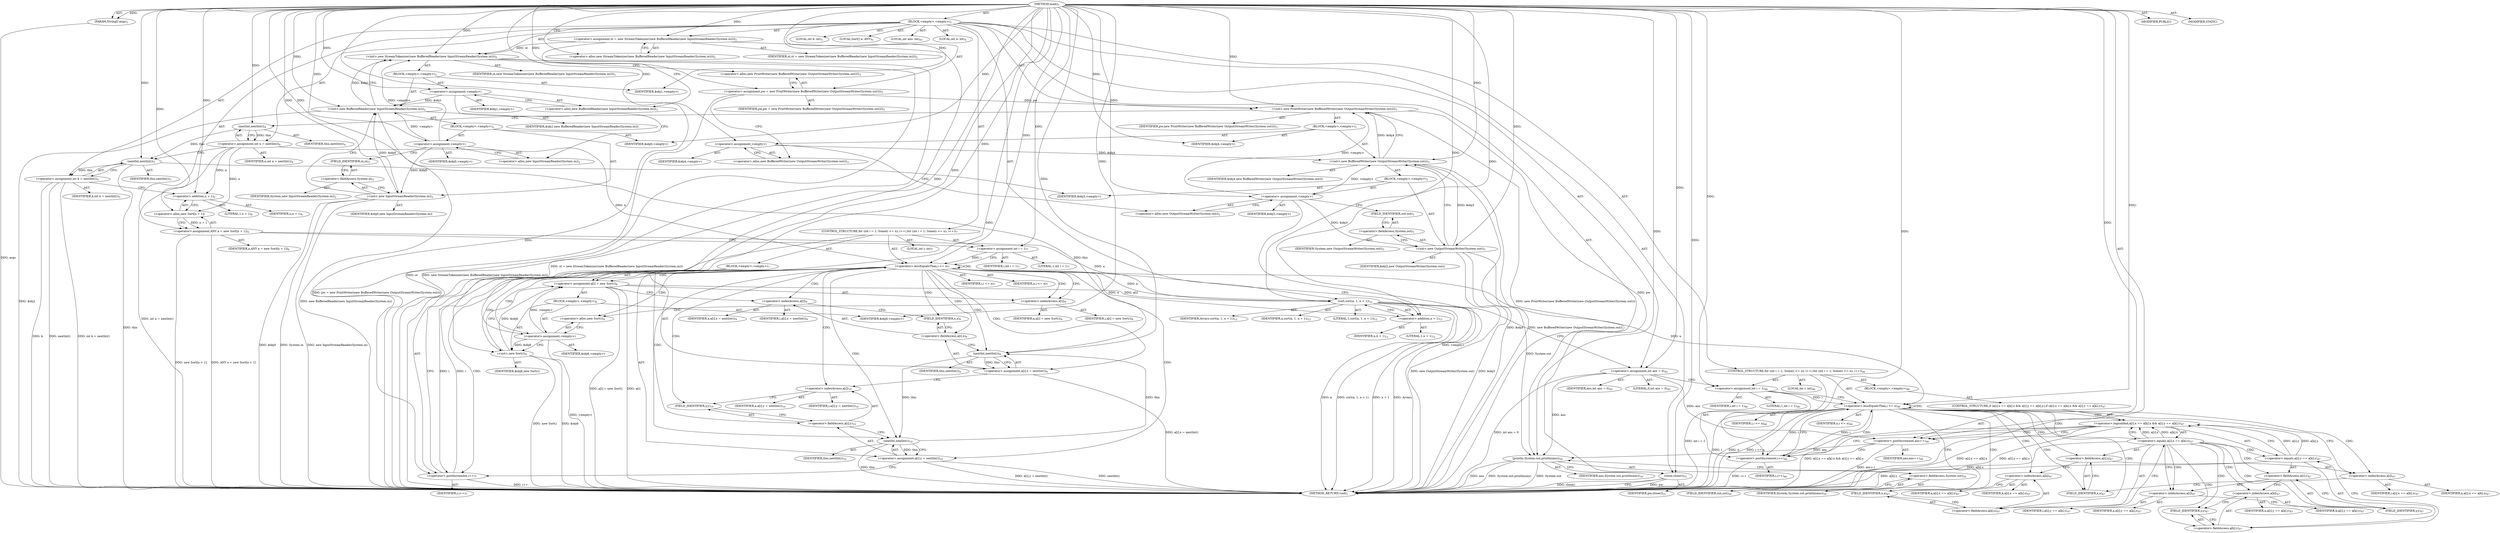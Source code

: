 digraph "main" {  
"17" [label = <(METHOD,main)<SUB>1</SUB>> ]
"18" [label = <(PARAM,String[] args)<SUB>1</SUB>> ]
"19" [label = <(BLOCK,&lt;empty&gt;,&lt;empty&gt;)<SUB>1</SUB>> ]
"20" [label = <(&lt;operator&gt;.assignment,st = new StreamTokenizer(new BufferedReader(new InputStreamReader(System.in))))<SUB>2</SUB>> ]
"21" [label = <(IDENTIFIER,st,st = new StreamTokenizer(new BufferedReader(new InputStreamReader(System.in))))<SUB>2</SUB>> ]
"22" [label = <(&lt;operator&gt;.alloc,new StreamTokenizer(new BufferedReader(new InputStreamReader(System.in))))<SUB>2</SUB>> ]
"23" [label = <(&lt;init&gt;,new StreamTokenizer(new BufferedReader(new InputStreamReader(System.in))))<SUB>2</SUB>> ]
"24" [label = <(IDENTIFIER,st,new StreamTokenizer(new BufferedReader(new InputStreamReader(System.in))))<SUB>2</SUB>> ]
"25" [label = <(BLOCK,&lt;empty&gt;,&lt;empty&gt;)<SUB>2</SUB>> ]
"26" [label = <(&lt;operator&gt;.assignment,&lt;empty&gt;)> ]
"27" [label = <(IDENTIFIER,$obj1,&lt;empty&gt;)> ]
"28" [label = <(&lt;operator&gt;.alloc,new BufferedReader(new InputStreamReader(System.in)))<SUB>2</SUB>> ]
"29" [label = <(&lt;init&gt;,new BufferedReader(new InputStreamReader(System.in)))<SUB>2</SUB>> ]
"30" [label = <(IDENTIFIER,$obj1,new BufferedReader(new InputStreamReader(System.in)))> ]
"31" [label = <(BLOCK,&lt;empty&gt;,&lt;empty&gt;)<SUB>2</SUB>> ]
"32" [label = <(&lt;operator&gt;.assignment,&lt;empty&gt;)> ]
"33" [label = <(IDENTIFIER,$obj0,&lt;empty&gt;)> ]
"34" [label = <(&lt;operator&gt;.alloc,new InputStreamReader(System.in))<SUB>2</SUB>> ]
"35" [label = <(&lt;init&gt;,new InputStreamReader(System.in))<SUB>2</SUB>> ]
"36" [label = <(IDENTIFIER,$obj0,new InputStreamReader(System.in))> ]
"37" [label = <(&lt;operator&gt;.fieldAccess,System.in)<SUB>2</SUB>> ]
"38" [label = <(IDENTIFIER,System,new InputStreamReader(System.in))<SUB>2</SUB>> ]
"39" [label = <(FIELD_IDENTIFIER,in,in)<SUB>2</SUB>> ]
"40" [label = <(IDENTIFIER,$obj0,&lt;empty&gt;)> ]
"41" [label = <(IDENTIFIER,$obj1,&lt;empty&gt;)> ]
"42" [label = <(&lt;operator&gt;.assignment,pw = new PrintWriter(new BufferedWriter(new OutputStreamWriter(System.out))))<SUB>3</SUB>> ]
"43" [label = <(IDENTIFIER,pw,pw = new PrintWriter(new BufferedWriter(new OutputStreamWriter(System.out))))<SUB>3</SUB>> ]
"44" [label = <(&lt;operator&gt;.alloc,new PrintWriter(new BufferedWriter(new OutputStreamWriter(System.out))))<SUB>3</SUB>> ]
"45" [label = <(&lt;init&gt;,new PrintWriter(new BufferedWriter(new OutputStreamWriter(System.out))))<SUB>3</SUB>> ]
"46" [label = <(IDENTIFIER,pw,new PrintWriter(new BufferedWriter(new OutputStreamWriter(System.out))))<SUB>3</SUB>> ]
"47" [label = <(BLOCK,&lt;empty&gt;,&lt;empty&gt;)<SUB>3</SUB>> ]
"48" [label = <(&lt;operator&gt;.assignment,&lt;empty&gt;)> ]
"49" [label = <(IDENTIFIER,$obj4,&lt;empty&gt;)> ]
"50" [label = <(&lt;operator&gt;.alloc,new BufferedWriter(new OutputStreamWriter(System.out)))<SUB>3</SUB>> ]
"51" [label = <(&lt;init&gt;,new BufferedWriter(new OutputStreamWriter(System.out)))<SUB>3</SUB>> ]
"52" [label = <(IDENTIFIER,$obj4,new BufferedWriter(new OutputStreamWriter(System.out)))> ]
"53" [label = <(BLOCK,&lt;empty&gt;,&lt;empty&gt;)<SUB>3</SUB>> ]
"54" [label = <(&lt;operator&gt;.assignment,&lt;empty&gt;)> ]
"55" [label = <(IDENTIFIER,$obj3,&lt;empty&gt;)> ]
"56" [label = <(&lt;operator&gt;.alloc,new OutputStreamWriter(System.out))<SUB>3</SUB>> ]
"57" [label = <(&lt;init&gt;,new OutputStreamWriter(System.out))<SUB>3</SUB>> ]
"58" [label = <(IDENTIFIER,$obj3,new OutputStreamWriter(System.out))> ]
"59" [label = <(&lt;operator&gt;.fieldAccess,System.out)<SUB>3</SUB>> ]
"60" [label = <(IDENTIFIER,System,new OutputStreamWriter(System.out))<SUB>3</SUB>> ]
"61" [label = <(FIELD_IDENTIFIER,out,out)<SUB>3</SUB>> ]
"62" [label = <(IDENTIFIER,$obj3,&lt;empty&gt;)> ]
"63" [label = <(IDENTIFIER,$obj4,&lt;empty&gt;)> ]
"64" [label = <(LOCAL,int n: int)<SUB>4</SUB>> ]
"65" [label = <(&lt;operator&gt;.assignment,int n = nextInt())<SUB>4</SUB>> ]
"66" [label = <(IDENTIFIER,n,int n = nextInt())<SUB>4</SUB>> ]
"67" [label = <(nextInt,nextInt())<SUB>4</SUB>> ]
"68" [label = <(IDENTIFIER,this,nextInt())<SUB>4</SUB>> ]
"69" [label = <(LOCAL,int k: int)<SUB>5</SUB>> ]
"70" [label = <(&lt;operator&gt;.assignment,int k = nextInt())<SUB>5</SUB>> ]
"71" [label = <(IDENTIFIER,k,int k = nextInt())<SUB>5</SUB>> ]
"72" [label = <(nextInt,nextInt())<SUB>5</SUB>> ]
"73" [label = <(IDENTIFIER,this,nextInt())<SUB>5</SUB>> ]
"74" [label = <(LOCAL,Sort[] a: ANY)<SUB>6</SUB>> ]
"75" [label = <(&lt;operator&gt;.assignment,ANY a = new Sort[n + 1])<SUB>6</SUB>> ]
"76" [label = <(IDENTIFIER,a,ANY a = new Sort[n + 1])<SUB>6</SUB>> ]
"77" [label = <(&lt;operator&gt;.alloc,new Sort[n + 1])> ]
"78" [label = <(&lt;operator&gt;.addition,n + 1)<SUB>6</SUB>> ]
"79" [label = <(IDENTIFIER,n,n + 1)<SUB>6</SUB>> ]
"80" [label = <(LITERAL,1,n + 1)<SUB>6</SUB>> ]
"81" [label = <(CONTROL_STRUCTURE,for (int i = 1; Some(i &lt;= n); i++),for (int i = 1; Some(i &lt;= n); i++))<SUB>7</SUB>> ]
"82" [label = <(LOCAL,int i: int)<SUB>7</SUB>> ]
"83" [label = <(&lt;operator&gt;.assignment,int i = 1)<SUB>7</SUB>> ]
"84" [label = <(IDENTIFIER,i,int i = 1)<SUB>7</SUB>> ]
"85" [label = <(LITERAL,1,int i = 1)<SUB>7</SUB>> ]
"86" [label = <(&lt;operator&gt;.lessEqualsThan,i &lt;= n)<SUB>7</SUB>> ]
"87" [label = <(IDENTIFIER,i,i &lt;= n)<SUB>7</SUB>> ]
"88" [label = <(IDENTIFIER,n,i &lt;= n)<SUB>7</SUB>> ]
"89" [label = <(&lt;operator&gt;.postIncrement,i++)<SUB>7</SUB>> ]
"90" [label = <(IDENTIFIER,i,i++)<SUB>7</SUB>> ]
"91" [label = <(BLOCK,&lt;empty&gt;,&lt;empty&gt;)<SUB>7</SUB>> ]
"92" [label = <(&lt;operator&gt;.assignment,a[i] = new Sort())<SUB>8</SUB>> ]
"93" [label = <(&lt;operator&gt;.indexAccess,a[i])<SUB>8</SUB>> ]
"94" [label = <(IDENTIFIER,a,a[i] = new Sort())<SUB>8</SUB>> ]
"95" [label = <(IDENTIFIER,i,a[i] = new Sort())<SUB>8</SUB>> ]
"96" [label = <(BLOCK,&lt;empty&gt;,&lt;empty&gt;)<SUB>8</SUB>> ]
"97" [label = <(&lt;operator&gt;.assignment,&lt;empty&gt;)> ]
"98" [label = <(IDENTIFIER,$obj6,&lt;empty&gt;)> ]
"99" [label = <(&lt;operator&gt;.alloc,new Sort())<SUB>8</SUB>> ]
"100" [label = <(&lt;init&gt;,new Sort())<SUB>8</SUB>> ]
"101" [label = <(IDENTIFIER,$obj6,new Sort())> ]
"102" [label = <(IDENTIFIER,$obj6,&lt;empty&gt;)> ]
"103" [label = <(&lt;operator&gt;.assignment,a[i].x = nextInt())<SUB>9</SUB>> ]
"104" [label = <(&lt;operator&gt;.fieldAccess,a[i].x)<SUB>9</SUB>> ]
"105" [label = <(&lt;operator&gt;.indexAccess,a[i])<SUB>9</SUB>> ]
"106" [label = <(IDENTIFIER,a,a[i].x = nextInt())<SUB>9</SUB>> ]
"107" [label = <(IDENTIFIER,i,a[i].x = nextInt())<SUB>9</SUB>> ]
"108" [label = <(FIELD_IDENTIFIER,x,x)<SUB>9</SUB>> ]
"109" [label = <(nextInt,nextInt())<SUB>9</SUB>> ]
"110" [label = <(IDENTIFIER,this,nextInt())<SUB>9</SUB>> ]
"111" [label = <(&lt;operator&gt;.assignment,a[i].y = nextInt())<SUB>10</SUB>> ]
"112" [label = <(&lt;operator&gt;.fieldAccess,a[i].y)<SUB>10</SUB>> ]
"113" [label = <(&lt;operator&gt;.indexAccess,a[i])<SUB>10</SUB>> ]
"114" [label = <(IDENTIFIER,a,a[i].y = nextInt())<SUB>10</SUB>> ]
"115" [label = <(IDENTIFIER,i,a[i].y = nextInt())<SUB>10</SUB>> ]
"116" [label = <(FIELD_IDENTIFIER,y,y)<SUB>10</SUB>> ]
"117" [label = <(nextInt,nextInt())<SUB>10</SUB>> ]
"118" [label = <(IDENTIFIER,this,nextInt())<SUB>10</SUB>> ]
"119" [label = <(sort,sort(a, 1, n + 1))<SUB>12</SUB>> ]
"120" [label = <(IDENTIFIER,Arrays,sort(a, 1, n + 1))<SUB>12</SUB>> ]
"121" [label = <(IDENTIFIER,a,sort(a, 1, n + 1))<SUB>12</SUB>> ]
"122" [label = <(LITERAL,1,sort(a, 1, n + 1))<SUB>12</SUB>> ]
"123" [label = <(&lt;operator&gt;.addition,n + 1)<SUB>12</SUB>> ]
"124" [label = <(IDENTIFIER,n,n + 1)<SUB>12</SUB>> ]
"125" [label = <(LITERAL,1,n + 1)<SUB>12</SUB>> ]
"126" [label = <(LOCAL,int ans: int)<SUB>45</SUB>> ]
"127" [label = <(&lt;operator&gt;.assignment,int ans = 0)<SUB>45</SUB>> ]
"128" [label = <(IDENTIFIER,ans,int ans = 0)<SUB>45</SUB>> ]
"129" [label = <(LITERAL,0,int ans = 0)<SUB>45</SUB>> ]
"130" [label = <(CONTROL_STRUCTURE,for (int i = 1; Some(i &lt;= n); i++),for (int i = 1; Some(i &lt;= n); i++))<SUB>46</SUB>> ]
"131" [label = <(LOCAL,int i: int)<SUB>46</SUB>> ]
"132" [label = <(&lt;operator&gt;.assignment,int i = 1)<SUB>46</SUB>> ]
"133" [label = <(IDENTIFIER,i,int i = 1)<SUB>46</SUB>> ]
"134" [label = <(LITERAL,1,int i = 1)<SUB>46</SUB>> ]
"135" [label = <(&lt;operator&gt;.lessEqualsThan,i &lt;= n)<SUB>46</SUB>> ]
"136" [label = <(IDENTIFIER,i,i &lt;= n)<SUB>46</SUB>> ]
"137" [label = <(IDENTIFIER,n,i &lt;= n)<SUB>46</SUB>> ]
"138" [label = <(&lt;operator&gt;.postIncrement,i++)<SUB>46</SUB>> ]
"139" [label = <(IDENTIFIER,i,i++)<SUB>46</SUB>> ]
"140" [label = <(BLOCK,&lt;empty&gt;,&lt;empty&gt;)<SUB>46</SUB>> ]
"141" [label = <(CONTROL_STRUCTURE,if (a[i].x == a[k].x &amp;&amp; a[i].y == a[k].y),if (a[i].x == a[k].x &amp;&amp; a[i].y == a[k].y))<SUB>47</SUB>> ]
"142" [label = <(&lt;operator&gt;.logicalAnd,a[i].x == a[k].x &amp;&amp; a[i].y == a[k].y)<SUB>47</SUB>> ]
"143" [label = <(&lt;operator&gt;.equals,a[i].x == a[k].x)<SUB>47</SUB>> ]
"144" [label = <(&lt;operator&gt;.fieldAccess,a[i].x)<SUB>47</SUB>> ]
"145" [label = <(&lt;operator&gt;.indexAccess,a[i])<SUB>47</SUB>> ]
"146" [label = <(IDENTIFIER,a,a[i].x == a[k].x)<SUB>47</SUB>> ]
"147" [label = <(IDENTIFIER,i,a[i].x == a[k].x)<SUB>47</SUB>> ]
"148" [label = <(FIELD_IDENTIFIER,x,x)<SUB>47</SUB>> ]
"149" [label = <(&lt;operator&gt;.fieldAccess,a[k].x)<SUB>47</SUB>> ]
"150" [label = <(&lt;operator&gt;.indexAccess,a[k])<SUB>47</SUB>> ]
"151" [label = <(IDENTIFIER,a,a[i].x == a[k].x)<SUB>47</SUB>> ]
"152" [label = <(IDENTIFIER,k,a[i].x == a[k].x)<SUB>47</SUB>> ]
"153" [label = <(FIELD_IDENTIFIER,x,x)<SUB>47</SUB>> ]
"154" [label = <(&lt;operator&gt;.equals,a[i].y == a[k].y)<SUB>47</SUB>> ]
"155" [label = <(&lt;operator&gt;.fieldAccess,a[i].y)<SUB>47</SUB>> ]
"156" [label = <(&lt;operator&gt;.indexAccess,a[i])<SUB>47</SUB>> ]
"157" [label = <(IDENTIFIER,a,a[i].y == a[k].y)<SUB>47</SUB>> ]
"158" [label = <(IDENTIFIER,i,a[i].y == a[k].y)<SUB>47</SUB>> ]
"159" [label = <(FIELD_IDENTIFIER,y,y)<SUB>47</SUB>> ]
"160" [label = <(&lt;operator&gt;.fieldAccess,a[k].y)<SUB>47</SUB>> ]
"161" [label = <(&lt;operator&gt;.indexAccess,a[k])<SUB>47</SUB>> ]
"162" [label = <(IDENTIFIER,a,a[i].y == a[k].y)<SUB>47</SUB>> ]
"163" [label = <(IDENTIFIER,k,a[i].y == a[k].y)<SUB>47</SUB>> ]
"164" [label = <(FIELD_IDENTIFIER,y,y)<SUB>47</SUB>> ]
"165" [label = <(&lt;operator&gt;.postIncrement,ans++)<SUB>48</SUB>> ]
"166" [label = <(IDENTIFIER,ans,ans++)<SUB>48</SUB>> ]
"167" [label = <(println,System.out.println(ans))<SUB>50</SUB>> ]
"168" [label = <(&lt;operator&gt;.fieldAccess,System.out)<SUB>50</SUB>> ]
"169" [label = <(IDENTIFIER,System,System.out.println(ans))<SUB>50</SUB>> ]
"170" [label = <(FIELD_IDENTIFIER,out,out)<SUB>50</SUB>> ]
"171" [label = <(IDENTIFIER,ans,System.out.println(ans))<SUB>50</SUB>> ]
"172" [label = <(close,close())<SUB>51</SUB>> ]
"173" [label = <(IDENTIFIER,pw,close())<SUB>51</SUB>> ]
"174" [label = <(MODIFIER,PUBLIC)> ]
"175" [label = <(MODIFIER,STATIC)> ]
"176" [label = <(METHOD_RETURN,void)<SUB>1</SUB>> ]
  "17" -> "18"  [ label = "AST: "] 
  "17" -> "19"  [ label = "AST: "] 
  "17" -> "174"  [ label = "AST: "] 
  "17" -> "175"  [ label = "AST: "] 
  "17" -> "176"  [ label = "AST: "] 
  "19" -> "20"  [ label = "AST: "] 
  "19" -> "23"  [ label = "AST: "] 
  "19" -> "42"  [ label = "AST: "] 
  "19" -> "45"  [ label = "AST: "] 
  "19" -> "64"  [ label = "AST: "] 
  "19" -> "65"  [ label = "AST: "] 
  "19" -> "69"  [ label = "AST: "] 
  "19" -> "70"  [ label = "AST: "] 
  "19" -> "74"  [ label = "AST: "] 
  "19" -> "75"  [ label = "AST: "] 
  "19" -> "81"  [ label = "AST: "] 
  "19" -> "119"  [ label = "AST: "] 
  "19" -> "126"  [ label = "AST: "] 
  "19" -> "127"  [ label = "AST: "] 
  "19" -> "130"  [ label = "AST: "] 
  "19" -> "167"  [ label = "AST: "] 
  "19" -> "172"  [ label = "AST: "] 
  "20" -> "21"  [ label = "AST: "] 
  "20" -> "22"  [ label = "AST: "] 
  "23" -> "24"  [ label = "AST: "] 
  "23" -> "25"  [ label = "AST: "] 
  "25" -> "26"  [ label = "AST: "] 
  "25" -> "29"  [ label = "AST: "] 
  "25" -> "41"  [ label = "AST: "] 
  "26" -> "27"  [ label = "AST: "] 
  "26" -> "28"  [ label = "AST: "] 
  "29" -> "30"  [ label = "AST: "] 
  "29" -> "31"  [ label = "AST: "] 
  "31" -> "32"  [ label = "AST: "] 
  "31" -> "35"  [ label = "AST: "] 
  "31" -> "40"  [ label = "AST: "] 
  "32" -> "33"  [ label = "AST: "] 
  "32" -> "34"  [ label = "AST: "] 
  "35" -> "36"  [ label = "AST: "] 
  "35" -> "37"  [ label = "AST: "] 
  "37" -> "38"  [ label = "AST: "] 
  "37" -> "39"  [ label = "AST: "] 
  "42" -> "43"  [ label = "AST: "] 
  "42" -> "44"  [ label = "AST: "] 
  "45" -> "46"  [ label = "AST: "] 
  "45" -> "47"  [ label = "AST: "] 
  "47" -> "48"  [ label = "AST: "] 
  "47" -> "51"  [ label = "AST: "] 
  "47" -> "63"  [ label = "AST: "] 
  "48" -> "49"  [ label = "AST: "] 
  "48" -> "50"  [ label = "AST: "] 
  "51" -> "52"  [ label = "AST: "] 
  "51" -> "53"  [ label = "AST: "] 
  "53" -> "54"  [ label = "AST: "] 
  "53" -> "57"  [ label = "AST: "] 
  "53" -> "62"  [ label = "AST: "] 
  "54" -> "55"  [ label = "AST: "] 
  "54" -> "56"  [ label = "AST: "] 
  "57" -> "58"  [ label = "AST: "] 
  "57" -> "59"  [ label = "AST: "] 
  "59" -> "60"  [ label = "AST: "] 
  "59" -> "61"  [ label = "AST: "] 
  "65" -> "66"  [ label = "AST: "] 
  "65" -> "67"  [ label = "AST: "] 
  "67" -> "68"  [ label = "AST: "] 
  "70" -> "71"  [ label = "AST: "] 
  "70" -> "72"  [ label = "AST: "] 
  "72" -> "73"  [ label = "AST: "] 
  "75" -> "76"  [ label = "AST: "] 
  "75" -> "77"  [ label = "AST: "] 
  "77" -> "78"  [ label = "AST: "] 
  "78" -> "79"  [ label = "AST: "] 
  "78" -> "80"  [ label = "AST: "] 
  "81" -> "82"  [ label = "AST: "] 
  "81" -> "83"  [ label = "AST: "] 
  "81" -> "86"  [ label = "AST: "] 
  "81" -> "89"  [ label = "AST: "] 
  "81" -> "91"  [ label = "AST: "] 
  "83" -> "84"  [ label = "AST: "] 
  "83" -> "85"  [ label = "AST: "] 
  "86" -> "87"  [ label = "AST: "] 
  "86" -> "88"  [ label = "AST: "] 
  "89" -> "90"  [ label = "AST: "] 
  "91" -> "92"  [ label = "AST: "] 
  "91" -> "103"  [ label = "AST: "] 
  "91" -> "111"  [ label = "AST: "] 
  "92" -> "93"  [ label = "AST: "] 
  "92" -> "96"  [ label = "AST: "] 
  "93" -> "94"  [ label = "AST: "] 
  "93" -> "95"  [ label = "AST: "] 
  "96" -> "97"  [ label = "AST: "] 
  "96" -> "100"  [ label = "AST: "] 
  "96" -> "102"  [ label = "AST: "] 
  "97" -> "98"  [ label = "AST: "] 
  "97" -> "99"  [ label = "AST: "] 
  "100" -> "101"  [ label = "AST: "] 
  "103" -> "104"  [ label = "AST: "] 
  "103" -> "109"  [ label = "AST: "] 
  "104" -> "105"  [ label = "AST: "] 
  "104" -> "108"  [ label = "AST: "] 
  "105" -> "106"  [ label = "AST: "] 
  "105" -> "107"  [ label = "AST: "] 
  "109" -> "110"  [ label = "AST: "] 
  "111" -> "112"  [ label = "AST: "] 
  "111" -> "117"  [ label = "AST: "] 
  "112" -> "113"  [ label = "AST: "] 
  "112" -> "116"  [ label = "AST: "] 
  "113" -> "114"  [ label = "AST: "] 
  "113" -> "115"  [ label = "AST: "] 
  "117" -> "118"  [ label = "AST: "] 
  "119" -> "120"  [ label = "AST: "] 
  "119" -> "121"  [ label = "AST: "] 
  "119" -> "122"  [ label = "AST: "] 
  "119" -> "123"  [ label = "AST: "] 
  "123" -> "124"  [ label = "AST: "] 
  "123" -> "125"  [ label = "AST: "] 
  "127" -> "128"  [ label = "AST: "] 
  "127" -> "129"  [ label = "AST: "] 
  "130" -> "131"  [ label = "AST: "] 
  "130" -> "132"  [ label = "AST: "] 
  "130" -> "135"  [ label = "AST: "] 
  "130" -> "138"  [ label = "AST: "] 
  "130" -> "140"  [ label = "AST: "] 
  "132" -> "133"  [ label = "AST: "] 
  "132" -> "134"  [ label = "AST: "] 
  "135" -> "136"  [ label = "AST: "] 
  "135" -> "137"  [ label = "AST: "] 
  "138" -> "139"  [ label = "AST: "] 
  "140" -> "141"  [ label = "AST: "] 
  "141" -> "142"  [ label = "AST: "] 
  "141" -> "165"  [ label = "AST: "] 
  "142" -> "143"  [ label = "AST: "] 
  "142" -> "154"  [ label = "AST: "] 
  "143" -> "144"  [ label = "AST: "] 
  "143" -> "149"  [ label = "AST: "] 
  "144" -> "145"  [ label = "AST: "] 
  "144" -> "148"  [ label = "AST: "] 
  "145" -> "146"  [ label = "AST: "] 
  "145" -> "147"  [ label = "AST: "] 
  "149" -> "150"  [ label = "AST: "] 
  "149" -> "153"  [ label = "AST: "] 
  "150" -> "151"  [ label = "AST: "] 
  "150" -> "152"  [ label = "AST: "] 
  "154" -> "155"  [ label = "AST: "] 
  "154" -> "160"  [ label = "AST: "] 
  "155" -> "156"  [ label = "AST: "] 
  "155" -> "159"  [ label = "AST: "] 
  "156" -> "157"  [ label = "AST: "] 
  "156" -> "158"  [ label = "AST: "] 
  "160" -> "161"  [ label = "AST: "] 
  "160" -> "164"  [ label = "AST: "] 
  "161" -> "162"  [ label = "AST: "] 
  "161" -> "163"  [ label = "AST: "] 
  "165" -> "166"  [ label = "AST: "] 
  "167" -> "168"  [ label = "AST: "] 
  "167" -> "171"  [ label = "AST: "] 
  "168" -> "169"  [ label = "AST: "] 
  "168" -> "170"  [ label = "AST: "] 
  "172" -> "173"  [ label = "AST: "] 
  "20" -> "28"  [ label = "CFG: "] 
  "23" -> "44"  [ label = "CFG: "] 
  "42" -> "50"  [ label = "CFG: "] 
  "45" -> "67"  [ label = "CFG: "] 
  "65" -> "72"  [ label = "CFG: "] 
  "70" -> "78"  [ label = "CFG: "] 
  "75" -> "83"  [ label = "CFG: "] 
  "119" -> "127"  [ label = "CFG: "] 
  "127" -> "132"  [ label = "CFG: "] 
  "167" -> "172"  [ label = "CFG: "] 
  "172" -> "176"  [ label = "CFG: "] 
  "22" -> "20"  [ label = "CFG: "] 
  "44" -> "42"  [ label = "CFG: "] 
  "67" -> "65"  [ label = "CFG: "] 
  "72" -> "70"  [ label = "CFG: "] 
  "77" -> "75"  [ label = "CFG: "] 
  "83" -> "86"  [ label = "CFG: "] 
  "86" -> "93"  [ label = "CFG: "] 
  "86" -> "123"  [ label = "CFG: "] 
  "89" -> "86"  [ label = "CFG: "] 
  "123" -> "119"  [ label = "CFG: "] 
  "132" -> "135"  [ label = "CFG: "] 
  "135" -> "145"  [ label = "CFG: "] 
  "135" -> "170"  [ label = "CFG: "] 
  "138" -> "135"  [ label = "CFG: "] 
  "168" -> "167"  [ label = "CFG: "] 
  "26" -> "34"  [ label = "CFG: "] 
  "29" -> "23"  [ label = "CFG: "] 
  "48" -> "56"  [ label = "CFG: "] 
  "51" -> "45"  [ label = "CFG: "] 
  "78" -> "77"  [ label = "CFG: "] 
  "92" -> "105"  [ label = "CFG: "] 
  "103" -> "113"  [ label = "CFG: "] 
  "111" -> "89"  [ label = "CFG: "] 
  "170" -> "168"  [ label = "CFG: "] 
  "28" -> "26"  [ label = "CFG: "] 
  "50" -> "48"  [ label = "CFG: "] 
  "93" -> "99"  [ label = "CFG: "] 
  "104" -> "109"  [ label = "CFG: "] 
  "109" -> "103"  [ label = "CFG: "] 
  "112" -> "117"  [ label = "CFG: "] 
  "117" -> "111"  [ label = "CFG: "] 
  "142" -> "165"  [ label = "CFG: "] 
  "142" -> "138"  [ label = "CFG: "] 
  "165" -> "138"  [ label = "CFG: "] 
  "32" -> "39"  [ label = "CFG: "] 
  "35" -> "29"  [ label = "CFG: "] 
  "54" -> "61"  [ label = "CFG: "] 
  "57" -> "51"  [ label = "CFG: "] 
  "97" -> "100"  [ label = "CFG: "] 
  "100" -> "92"  [ label = "CFG: "] 
  "105" -> "108"  [ label = "CFG: "] 
  "108" -> "104"  [ label = "CFG: "] 
  "113" -> "116"  [ label = "CFG: "] 
  "116" -> "112"  [ label = "CFG: "] 
  "143" -> "142"  [ label = "CFG: "] 
  "143" -> "156"  [ label = "CFG: "] 
  "154" -> "142"  [ label = "CFG: "] 
  "34" -> "32"  [ label = "CFG: "] 
  "37" -> "35"  [ label = "CFG: "] 
  "56" -> "54"  [ label = "CFG: "] 
  "59" -> "57"  [ label = "CFG: "] 
  "99" -> "97"  [ label = "CFG: "] 
  "144" -> "150"  [ label = "CFG: "] 
  "149" -> "143"  [ label = "CFG: "] 
  "155" -> "161"  [ label = "CFG: "] 
  "160" -> "154"  [ label = "CFG: "] 
  "39" -> "37"  [ label = "CFG: "] 
  "61" -> "59"  [ label = "CFG: "] 
  "145" -> "148"  [ label = "CFG: "] 
  "148" -> "144"  [ label = "CFG: "] 
  "150" -> "153"  [ label = "CFG: "] 
  "153" -> "149"  [ label = "CFG: "] 
  "156" -> "159"  [ label = "CFG: "] 
  "159" -> "155"  [ label = "CFG: "] 
  "161" -> "164"  [ label = "CFG: "] 
  "164" -> "160"  [ label = "CFG: "] 
  "17" -> "22"  [ label = "CFG: "] 
  "18" -> "176"  [ label = "DDG: args"] 
  "20" -> "176"  [ label = "DDG: st = new StreamTokenizer(new BufferedReader(new InputStreamReader(System.in)))"] 
  "23" -> "176"  [ label = "DDG: st"] 
  "29" -> "176"  [ label = "DDG: $obj1"] 
  "35" -> "176"  [ label = "DDG: $obj0"] 
  "35" -> "176"  [ label = "DDG: System.in"] 
  "35" -> "176"  [ label = "DDG: new InputStreamReader(System.in)"] 
  "29" -> "176"  [ label = "DDG: new BufferedReader(new InputStreamReader(System.in))"] 
  "23" -> "176"  [ label = "DDG: new StreamTokenizer(new BufferedReader(new InputStreamReader(System.in)))"] 
  "42" -> "176"  [ label = "DDG: pw = new PrintWriter(new BufferedWriter(new OutputStreamWriter(System.out)))"] 
  "51" -> "176"  [ label = "DDG: $obj4"] 
  "54" -> "176"  [ label = "DDG: &lt;empty&gt;"] 
  "57" -> "176"  [ label = "DDG: $obj3"] 
  "57" -> "176"  [ label = "DDG: new OutputStreamWriter(System.out)"] 
  "51" -> "176"  [ label = "DDG: new BufferedWriter(new OutputStreamWriter(System.out))"] 
  "45" -> "176"  [ label = "DDG: new PrintWriter(new BufferedWriter(new OutputStreamWriter(System.out)))"] 
  "65" -> "176"  [ label = "DDG: int n = nextInt()"] 
  "70" -> "176"  [ label = "DDG: k"] 
  "72" -> "176"  [ label = "DDG: this"] 
  "70" -> "176"  [ label = "DDG: nextInt()"] 
  "70" -> "176"  [ label = "DDG: int k = nextInt()"] 
  "75" -> "176"  [ label = "DDG: new Sort[n + 1]"] 
  "75" -> "176"  [ label = "DDG: ANY a = new Sort[n + 1]"] 
  "119" -> "176"  [ label = "DDG: a"] 
  "119" -> "176"  [ label = "DDG: n + 1"] 
  "119" -> "176"  [ label = "DDG: sort(a, 1, n + 1)"] 
  "127" -> "176"  [ label = "DDG: int ans = 0"] 
  "132" -> "176"  [ label = "DDG: int i = 1"] 
  "135" -> "176"  [ label = "DDG: i"] 
  "135" -> "176"  [ label = "DDG: n"] 
  "135" -> "176"  [ label = "DDG: i &lt;= n"] 
  "167" -> "176"  [ label = "DDG: System.out"] 
  "167" -> "176"  [ label = "DDG: ans"] 
  "167" -> "176"  [ label = "DDG: System.out.println(ans)"] 
  "172" -> "176"  [ label = "DDG: pw"] 
  "172" -> "176"  [ label = "DDG: close()"] 
  "143" -> "176"  [ label = "DDG: a[k].x"] 
  "142" -> "176"  [ label = "DDG: a[i].x == a[k].x"] 
  "154" -> "176"  [ label = "DDG: a[k].y"] 
  "142" -> "176"  [ label = "DDG: a[i].y == a[k].y"] 
  "142" -> "176"  [ label = "DDG: a[i].x == a[k].x &amp;&amp; a[i].y == a[k].y"] 
  "165" -> "176"  [ label = "DDG: ans++"] 
  "138" -> "176"  [ label = "DDG: i++"] 
  "92" -> "176"  [ label = "DDG: a[i]"] 
  "97" -> "176"  [ label = "DDG: &lt;empty&gt;"] 
  "100" -> "176"  [ label = "DDG: $obj6"] 
  "100" -> "176"  [ label = "DDG: new Sort()"] 
  "92" -> "176"  [ label = "DDG: a[i] = new Sort()"] 
  "103" -> "176"  [ label = "DDG: a[i].x = nextInt()"] 
  "117" -> "176"  [ label = "DDG: this"] 
  "111" -> "176"  [ label = "DDG: nextInt()"] 
  "111" -> "176"  [ label = "DDG: a[i].y = nextInt()"] 
  "89" -> "176"  [ label = "DDG: i++"] 
  "119" -> "176"  [ label = "DDG: Arrays"] 
  "17" -> "18"  [ label = "DDG: "] 
  "17" -> "20"  [ label = "DDG: "] 
  "17" -> "42"  [ label = "DDG: "] 
  "67" -> "65"  [ label = "DDG: this"] 
  "72" -> "70"  [ label = "DDG: this"] 
  "77" -> "75"  [ label = "DDG: n + 1"] 
  "17" -> "127"  [ label = "DDG: "] 
  "20" -> "23"  [ label = "DDG: st"] 
  "17" -> "23"  [ label = "DDG: "] 
  "32" -> "23"  [ label = "DDG: &lt;empty&gt;"] 
  "29" -> "23"  [ label = "DDG: $obj1"] 
  "42" -> "45"  [ label = "DDG: pw"] 
  "17" -> "45"  [ label = "DDG: "] 
  "54" -> "45"  [ label = "DDG: &lt;empty&gt;"] 
  "51" -> "45"  [ label = "DDG: $obj4"] 
  "17" -> "83"  [ label = "DDG: "] 
  "17" -> "119"  [ label = "DDG: "] 
  "75" -> "119"  [ label = "DDG: a"] 
  "92" -> "119"  [ label = "DDG: a[i]"] 
  "86" -> "119"  [ label = "DDG: n"] 
  "17" -> "132"  [ label = "DDG: "] 
  "57" -> "167"  [ label = "DDG: System.out"] 
  "127" -> "167"  [ label = "DDG: ans"] 
  "165" -> "167"  [ label = "DDG: ans"] 
  "17" -> "167"  [ label = "DDG: "] 
  "45" -> "172"  [ label = "DDG: pw"] 
  "17" -> "172"  [ label = "DDG: "] 
  "17" -> "26"  [ label = "DDG: "] 
  "17" -> "41"  [ label = "DDG: "] 
  "17" -> "48"  [ label = "DDG: "] 
  "17" -> "63"  [ label = "DDG: "] 
  "17" -> "67"  [ label = "DDG: "] 
  "67" -> "72"  [ label = "DDG: this"] 
  "17" -> "72"  [ label = "DDG: "] 
  "65" -> "77"  [ label = "DDG: n"] 
  "17" -> "77"  [ label = "DDG: "] 
  "83" -> "86"  [ label = "DDG: i"] 
  "89" -> "86"  [ label = "DDG: i"] 
  "17" -> "86"  [ label = "DDG: "] 
  "65" -> "86"  [ label = "DDG: n"] 
  "86" -> "89"  [ label = "DDG: i"] 
  "17" -> "89"  [ label = "DDG: "] 
  "97" -> "92"  [ label = "DDG: &lt;empty&gt;"] 
  "100" -> "92"  [ label = "DDG: $obj6"] 
  "17" -> "92"  [ label = "DDG: "] 
  "109" -> "103"  [ label = "DDG: this"] 
  "117" -> "111"  [ label = "DDG: this"] 
  "86" -> "123"  [ label = "DDG: n"] 
  "17" -> "123"  [ label = "DDG: "] 
  "132" -> "135"  [ label = "DDG: i"] 
  "138" -> "135"  [ label = "DDG: i"] 
  "17" -> "135"  [ label = "DDG: "] 
  "86" -> "135"  [ label = "DDG: n"] 
  "135" -> "138"  [ label = "DDG: i"] 
  "17" -> "138"  [ label = "DDG: "] 
  "26" -> "29"  [ label = "DDG: $obj1"] 
  "17" -> "29"  [ label = "DDG: "] 
  "32" -> "29"  [ label = "DDG: &lt;empty&gt;"] 
  "35" -> "29"  [ label = "DDG: $obj0"] 
  "48" -> "51"  [ label = "DDG: $obj4"] 
  "17" -> "51"  [ label = "DDG: "] 
  "54" -> "51"  [ label = "DDG: &lt;empty&gt;"] 
  "57" -> "51"  [ label = "DDG: $obj3"] 
  "65" -> "78"  [ label = "DDG: n"] 
  "17" -> "78"  [ label = "DDG: "] 
  "17" -> "32"  [ label = "DDG: "] 
  "17" -> "40"  [ label = "DDG: "] 
  "17" -> "54"  [ label = "DDG: "] 
  "17" -> "62"  [ label = "DDG: "] 
  "17" -> "97"  [ label = "DDG: "] 
  "17" -> "102"  [ label = "DDG: "] 
  "72" -> "109"  [ label = "DDG: this"] 
  "117" -> "109"  [ label = "DDG: this"] 
  "17" -> "109"  [ label = "DDG: "] 
  "109" -> "117"  [ label = "DDG: this"] 
  "17" -> "117"  [ label = "DDG: "] 
  "143" -> "142"  [ label = "DDG: a[i].x"] 
  "143" -> "142"  [ label = "DDG: a[k].x"] 
  "154" -> "142"  [ label = "DDG: a[i].y"] 
  "154" -> "142"  [ label = "DDG: a[k].y"] 
  "127" -> "165"  [ label = "DDG: ans"] 
  "17" -> "165"  [ label = "DDG: "] 
  "32" -> "35"  [ label = "DDG: $obj0"] 
  "17" -> "35"  [ label = "DDG: "] 
  "54" -> "57"  [ label = "DDG: $obj3"] 
  "17" -> "57"  [ label = "DDG: "] 
  "97" -> "100"  [ label = "DDG: $obj6"] 
  "17" -> "100"  [ label = "DDG: "] 
  "86" -> "89"  [ label = "CDG: "] 
  "86" -> "113"  [ label = "CDG: "] 
  "86" -> "116"  [ label = "CDG: "] 
  "86" -> "99"  [ label = "CDG: "] 
  "86" -> "103"  [ label = "CDG: "] 
  "86" -> "104"  [ label = "CDG: "] 
  "86" -> "92"  [ label = "CDG: "] 
  "86" -> "97"  [ label = "CDG: "] 
  "86" -> "112"  [ label = "CDG: "] 
  "86" -> "93"  [ label = "CDG: "] 
  "86" -> "105"  [ label = "CDG: "] 
  "86" -> "100"  [ label = "CDG: "] 
  "86" -> "117"  [ label = "CDG: "] 
  "86" -> "108"  [ label = "CDG: "] 
  "86" -> "111"  [ label = "CDG: "] 
  "86" -> "109"  [ label = "CDG: "] 
  "86" -> "86"  [ label = "CDG: "] 
  "135" -> "145"  [ label = "CDG: "] 
  "135" -> "149"  [ label = "CDG: "] 
  "135" -> "142"  [ label = "CDG: "] 
  "135" -> "150"  [ label = "CDG: "] 
  "135" -> "153"  [ label = "CDG: "] 
  "135" -> "144"  [ label = "CDG: "] 
  "135" -> "138"  [ label = "CDG: "] 
  "135" -> "148"  [ label = "CDG: "] 
  "135" -> "143"  [ label = "CDG: "] 
  "135" -> "135"  [ label = "CDG: "] 
  "142" -> "165"  [ label = "CDG: "] 
  "143" -> "160"  [ label = "CDG: "] 
  "143" -> "154"  [ label = "CDG: "] 
  "143" -> "161"  [ label = "CDG: "] 
  "143" -> "159"  [ label = "CDG: "] 
  "143" -> "164"  [ label = "CDG: "] 
  "143" -> "155"  [ label = "CDG: "] 
  "143" -> "156"  [ label = "CDG: "] 
}
